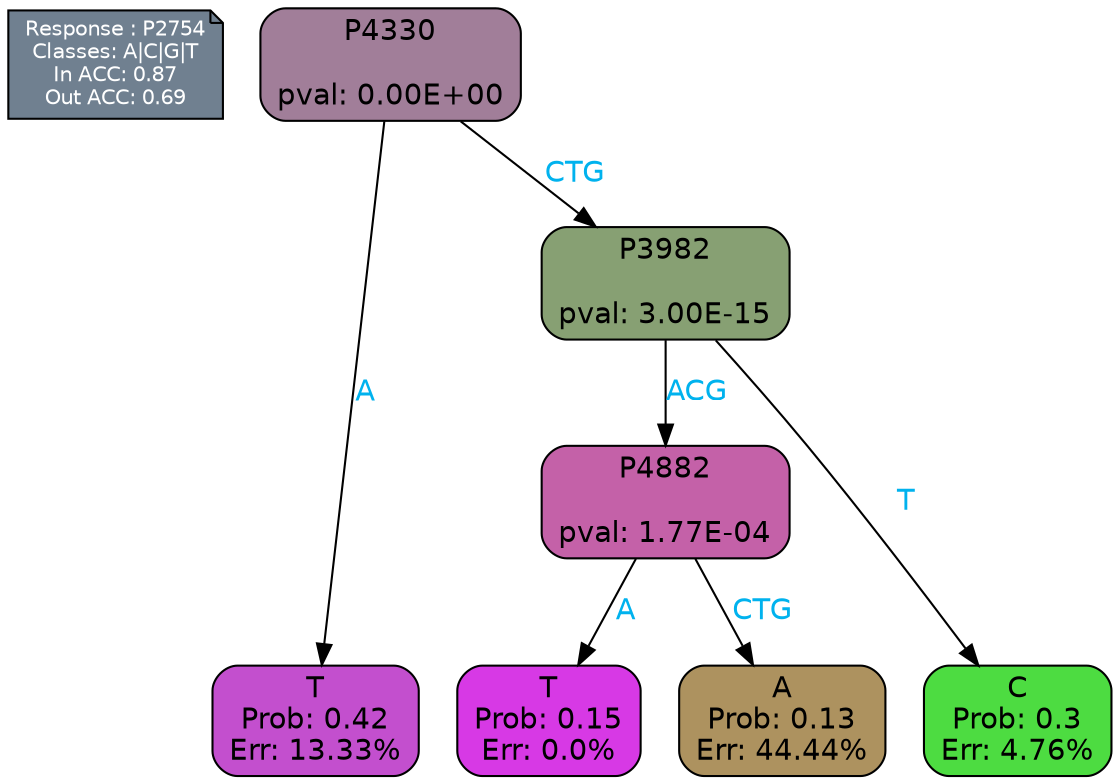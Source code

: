 digraph Tree {
node [shape=box, style="filled, rounded", color="black", fontname=helvetica] ;
graph [ranksep=equally, splines=polylines, bgcolor=transparent, dpi=600] ;
edge [fontname=helvetica] ;
LEGEND [label="Response : P2754
Classes: A|C|G|T
In ACC: 0.87
Out ACC: 0.69
",shape=note,align=left,style=filled,fillcolor="slategray",fontcolor="white",fontsize=10];1 [label="P4330

pval: 0.00E+00", fillcolor="#a17e99"] ;
2 [label="T
Prob: 0.42
Err: 13.33%", fillcolor="#c34fce"] ;
3 [label="P3982

pval: 3.00E-15", fillcolor="#87a073"] ;
4 [label="P4882

pval: 1.77E-04", fillcolor="#c461a8"] ;
5 [label="T
Prob: 0.15
Err: 0.0%", fillcolor="#d739e5"] ;
6 [label="A
Prob: 0.13
Err: 44.44%", fillcolor="#ad925f"] ;
7 [label="C
Prob: 0.3
Err: 4.76%", fillcolor="#4ddc41"] ;
1 -> 2 [label="A",fontcolor=deepskyblue2] ;
1 -> 3 [label="CTG",fontcolor=deepskyblue2] ;
3 -> 4 [label="ACG",fontcolor=deepskyblue2] ;
3 -> 7 [label="T",fontcolor=deepskyblue2] ;
4 -> 5 [label="A",fontcolor=deepskyblue2] ;
4 -> 6 [label="CTG",fontcolor=deepskyblue2] ;
{rank = same; 2;5;6;7;}{rank = same; LEGEND;1;}}